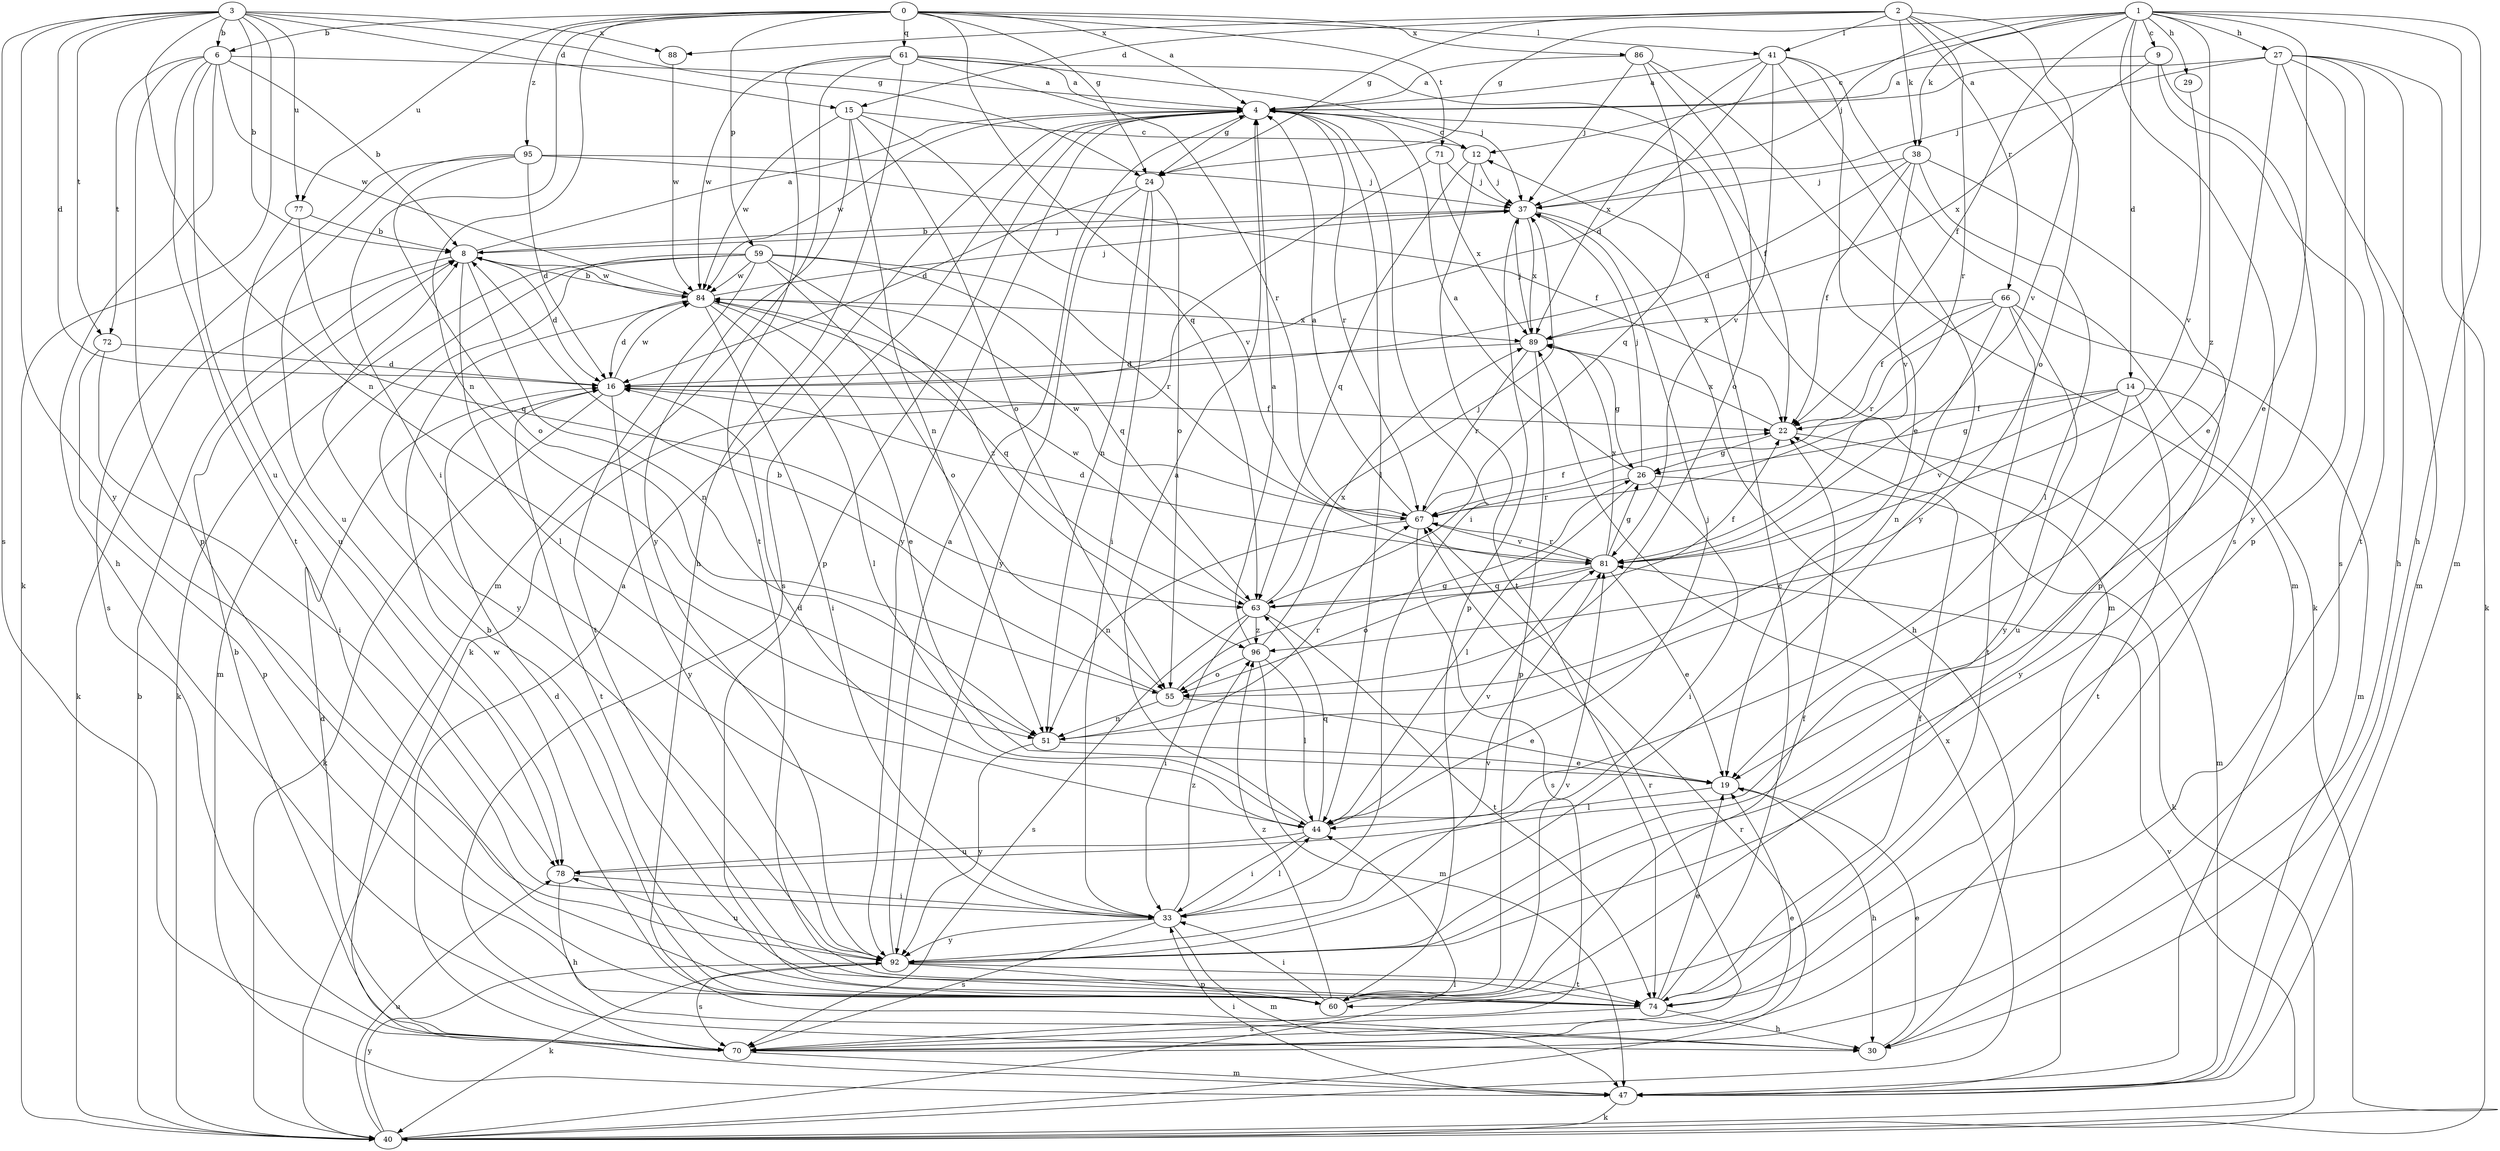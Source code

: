 strict digraph  {
0;
1;
2;
3;
4;
6;
8;
9;
12;
14;
15;
16;
19;
22;
24;
26;
27;
29;
30;
33;
37;
38;
40;
41;
44;
47;
51;
55;
59;
60;
61;
63;
66;
67;
70;
71;
72;
74;
77;
78;
81;
84;
86;
88;
89;
92;
95;
96;
0 -> 4  [label=a];
0 -> 6  [label=b];
0 -> 24  [label=g];
0 -> 33  [label=i];
0 -> 41  [label=l];
0 -> 51  [label=n];
0 -> 59  [label=p];
0 -> 61  [label=q];
0 -> 63  [label=q];
0 -> 71  [label=t];
0 -> 77  [label=u];
0 -> 86  [label=x];
0 -> 95  [label=z];
1 -> 9  [label=c];
1 -> 12  [label=c];
1 -> 14  [label=d];
1 -> 19  [label=e];
1 -> 22  [label=f];
1 -> 24  [label=g];
1 -> 27  [label=h];
1 -> 29  [label=h];
1 -> 30  [label=h];
1 -> 37  [label=j];
1 -> 38  [label=k];
1 -> 47  [label=m];
1 -> 70  [label=s];
1 -> 96  [label=z];
2 -> 15  [label=d];
2 -> 24  [label=g];
2 -> 38  [label=k];
2 -> 41  [label=l];
2 -> 55  [label=o];
2 -> 66  [label=r];
2 -> 67  [label=r];
2 -> 81  [label=v];
2 -> 88  [label=x];
3 -> 6  [label=b];
3 -> 8  [label=b];
3 -> 15  [label=d];
3 -> 16  [label=d];
3 -> 24  [label=g];
3 -> 40  [label=k];
3 -> 51  [label=n];
3 -> 70  [label=s];
3 -> 72  [label=t];
3 -> 77  [label=u];
3 -> 88  [label=x];
3 -> 92  [label=y];
4 -> 12  [label=c];
4 -> 24  [label=g];
4 -> 33  [label=i];
4 -> 44  [label=l];
4 -> 47  [label=m];
4 -> 60  [label=p];
4 -> 67  [label=r];
4 -> 70  [label=s];
4 -> 84  [label=w];
4 -> 92  [label=y];
6 -> 4  [label=a];
6 -> 8  [label=b];
6 -> 30  [label=h];
6 -> 60  [label=p];
6 -> 72  [label=t];
6 -> 74  [label=t];
6 -> 78  [label=u];
6 -> 84  [label=w];
8 -> 4  [label=a];
8 -> 16  [label=d];
8 -> 37  [label=j];
8 -> 40  [label=k];
8 -> 44  [label=l];
8 -> 51  [label=n];
8 -> 84  [label=w];
9 -> 4  [label=a];
9 -> 70  [label=s];
9 -> 89  [label=x];
9 -> 92  [label=y];
12 -> 37  [label=j];
12 -> 63  [label=q];
12 -> 74  [label=t];
14 -> 22  [label=f];
14 -> 26  [label=g];
14 -> 74  [label=t];
14 -> 78  [label=u];
14 -> 81  [label=v];
14 -> 92  [label=y];
15 -> 12  [label=c];
15 -> 51  [label=n];
15 -> 55  [label=o];
15 -> 81  [label=v];
15 -> 84  [label=w];
15 -> 92  [label=y];
16 -> 22  [label=f];
16 -> 40  [label=k];
16 -> 74  [label=t];
16 -> 84  [label=w];
16 -> 92  [label=y];
19 -> 30  [label=h];
19 -> 44  [label=l];
22 -> 26  [label=g];
22 -> 47  [label=m];
22 -> 89  [label=x];
24 -> 16  [label=d];
24 -> 33  [label=i];
24 -> 51  [label=n];
24 -> 55  [label=o];
24 -> 92  [label=y];
26 -> 4  [label=a];
26 -> 33  [label=i];
26 -> 37  [label=j];
26 -> 40  [label=k];
26 -> 44  [label=l];
26 -> 67  [label=r];
27 -> 4  [label=a];
27 -> 19  [label=e];
27 -> 30  [label=h];
27 -> 37  [label=j];
27 -> 40  [label=k];
27 -> 47  [label=m];
27 -> 60  [label=p];
27 -> 74  [label=t];
29 -> 81  [label=v];
30 -> 19  [label=e];
33 -> 44  [label=l];
33 -> 47  [label=m];
33 -> 70  [label=s];
33 -> 92  [label=y];
33 -> 96  [label=z];
37 -> 8  [label=b];
37 -> 30  [label=h];
37 -> 60  [label=p];
37 -> 89  [label=x];
38 -> 16  [label=d];
38 -> 22  [label=f];
38 -> 37  [label=j];
38 -> 44  [label=l];
38 -> 60  [label=p];
38 -> 81  [label=v];
40 -> 8  [label=b];
40 -> 44  [label=l];
40 -> 67  [label=r];
40 -> 78  [label=u];
40 -> 81  [label=v];
40 -> 89  [label=x];
40 -> 92  [label=y];
41 -> 4  [label=a];
41 -> 16  [label=d];
41 -> 19  [label=e];
41 -> 40  [label=k];
41 -> 81  [label=v];
41 -> 89  [label=x];
41 -> 92  [label=y];
44 -> 4  [label=a];
44 -> 16  [label=d];
44 -> 33  [label=i];
44 -> 37  [label=j];
44 -> 63  [label=q];
44 -> 78  [label=u];
44 -> 81  [label=v];
47 -> 33  [label=i];
47 -> 40  [label=k];
51 -> 19  [label=e];
51 -> 67  [label=r];
51 -> 92  [label=y];
55 -> 8  [label=b];
55 -> 19  [label=e];
55 -> 26  [label=g];
55 -> 51  [label=n];
59 -> 40  [label=k];
59 -> 47  [label=m];
59 -> 55  [label=o];
59 -> 63  [label=q];
59 -> 67  [label=r];
59 -> 74  [label=t];
59 -> 84  [label=w];
59 -> 92  [label=y];
59 -> 96  [label=z];
60 -> 16  [label=d];
60 -> 22  [label=f];
60 -> 33  [label=i];
60 -> 81  [label=v];
60 -> 84  [label=w];
60 -> 96  [label=z];
61 -> 4  [label=a];
61 -> 22  [label=f];
61 -> 30  [label=h];
61 -> 37  [label=j];
61 -> 47  [label=m];
61 -> 67  [label=r];
61 -> 74  [label=t];
61 -> 84  [label=w];
63 -> 22  [label=f];
63 -> 33  [label=i];
63 -> 37  [label=j];
63 -> 70  [label=s];
63 -> 74  [label=t];
63 -> 84  [label=w];
63 -> 96  [label=z];
66 -> 22  [label=f];
66 -> 47  [label=m];
66 -> 51  [label=n];
66 -> 67  [label=r];
66 -> 74  [label=t];
66 -> 89  [label=x];
66 -> 92  [label=y];
67 -> 4  [label=a];
67 -> 22  [label=f];
67 -> 51  [label=n];
67 -> 70  [label=s];
67 -> 81  [label=v];
67 -> 84  [label=w];
70 -> 4  [label=a];
70 -> 8  [label=b];
70 -> 16  [label=d];
70 -> 19  [label=e];
70 -> 47  [label=m];
70 -> 67  [label=r];
71 -> 37  [label=j];
71 -> 40  [label=k];
71 -> 89  [label=x];
72 -> 16  [label=d];
72 -> 33  [label=i];
72 -> 60  [label=p];
74 -> 8  [label=b];
74 -> 12  [label=c];
74 -> 19  [label=e];
74 -> 22  [label=f];
74 -> 30  [label=h];
74 -> 70  [label=s];
77 -> 8  [label=b];
77 -> 63  [label=q];
77 -> 78  [label=u];
78 -> 30  [label=h];
78 -> 33  [label=i];
81 -> 16  [label=d];
81 -> 19  [label=e];
81 -> 26  [label=g];
81 -> 55  [label=o];
81 -> 63  [label=q];
81 -> 67  [label=r];
81 -> 89  [label=x];
84 -> 8  [label=b];
84 -> 16  [label=d];
84 -> 19  [label=e];
84 -> 33  [label=i];
84 -> 37  [label=j];
84 -> 44  [label=l];
84 -> 63  [label=q];
84 -> 89  [label=x];
86 -> 4  [label=a];
86 -> 37  [label=j];
86 -> 47  [label=m];
86 -> 55  [label=o];
86 -> 63  [label=q];
88 -> 84  [label=w];
89 -> 16  [label=d];
89 -> 26  [label=g];
89 -> 37  [label=j];
89 -> 60  [label=p];
89 -> 67  [label=r];
92 -> 4  [label=a];
92 -> 40  [label=k];
92 -> 60  [label=p];
92 -> 70  [label=s];
92 -> 74  [label=t];
92 -> 78  [label=u];
92 -> 81  [label=v];
95 -> 16  [label=d];
95 -> 22  [label=f];
95 -> 37  [label=j];
95 -> 55  [label=o];
95 -> 70  [label=s];
95 -> 78  [label=u];
96 -> 4  [label=a];
96 -> 44  [label=l];
96 -> 47  [label=m];
96 -> 55  [label=o];
96 -> 89  [label=x];
}
